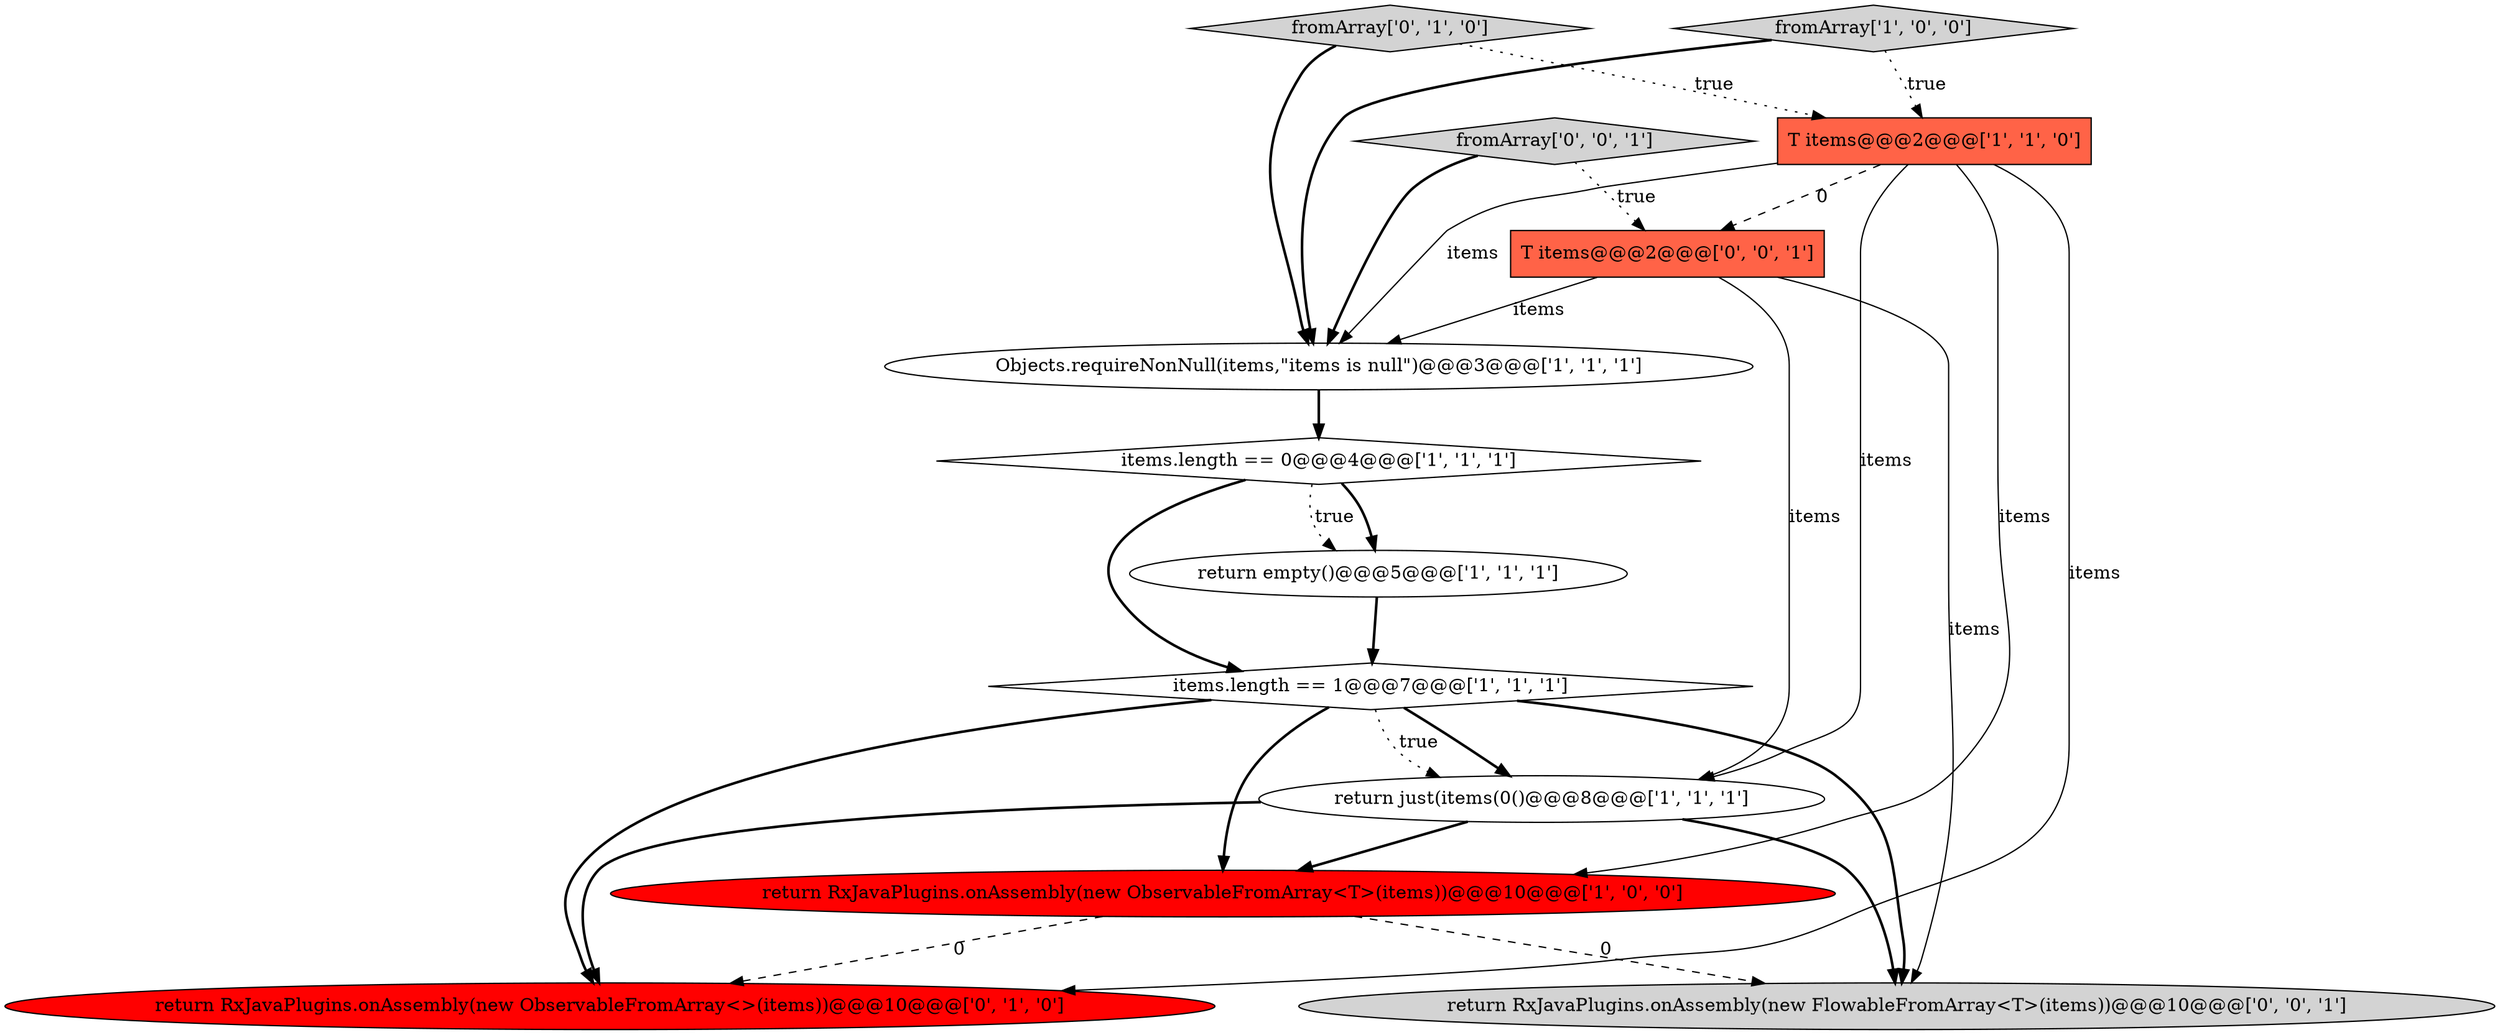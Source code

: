 digraph {
5 [style = filled, label = "Objects.requireNonNull(items,\"items is null\")@@@3@@@['1', '1', '1']", fillcolor = white, shape = ellipse image = "AAA0AAABBB1BBB"];
11 [style = filled, label = "return RxJavaPlugins.onAssembly(new FlowableFromArray<T>(items))@@@10@@@['0', '0', '1']", fillcolor = lightgray, shape = ellipse image = "AAA0AAABBB3BBB"];
10 [style = filled, label = "T items@@@2@@@['0', '0', '1']", fillcolor = tomato, shape = box image = "AAA0AAABBB3BBB"];
9 [style = filled, label = "fromArray['0', '1', '0']", fillcolor = lightgray, shape = diamond image = "AAA0AAABBB2BBB"];
1 [style = filled, label = "return RxJavaPlugins.onAssembly(new ObservableFromArray<T>(items))@@@10@@@['1', '0', '0']", fillcolor = red, shape = ellipse image = "AAA1AAABBB1BBB"];
2 [style = filled, label = "T items@@@2@@@['1', '1', '0']", fillcolor = tomato, shape = box image = "AAA0AAABBB1BBB"];
6 [style = filled, label = "items.length == 1@@@7@@@['1', '1', '1']", fillcolor = white, shape = diamond image = "AAA0AAABBB1BBB"];
8 [style = filled, label = "return RxJavaPlugins.onAssembly(new ObservableFromArray<>(items))@@@10@@@['0', '1', '0']", fillcolor = red, shape = ellipse image = "AAA1AAABBB2BBB"];
12 [style = filled, label = "fromArray['0', '0', '1']", fillcolor = lightgray, shape = diamond image = "AAA0AAABBB3BBB"];
7 [style = filled, label = "fromArray['1', '0', '0']", fillcolor = lightgray, shape = diamond image = "AAA0AAABBB1BBB"];
4 [style = filled, label = "return just(items(0()@@@8@@@['1', '1', '1']", fillcolor = white, shape = ellipse image = "AAA0AAABBB1BBB"];
3 [style = filled, label = "items.length == 0@@@4@@@['1', '1', '1']", fillcolor = white, shape = diamond image = "AAA0AAABBB1BBB"];
0 [style = filled, label = "return empty()@@@5@@@['1', '1', '1']", fillcolor = white, shape = ellipse image = "AAA0AAABBB1BBB"];
2->4 [style = solid, label="items"];
10->5 [style = solid, label="items"];
5->3 [style = bold, label=""];
7->2 [style = dotted, label="true"];
12->5 [style = bold, label=""];
2->1 [style = solid, label="items"];
0->6 [style = bold, label=""];
3->6 [style = bold, label=""];
2->5 [style = solid, label="items"];
3->0 [style = bold, label=""];
2->10 [style = dashed, label="0"];
10->4 [style = solid, label="items"];
6->4 [style = bold, label=""];
6->1 [style = bold, label=""];
7->5 [style = bold, label=""];
6->4 [style = dotted, label="true"];
12->10 [style = dotted, label="true"];
1->11 [style = dashed, label="0"];
9->2 [style = dotted, label="true"];
6->11 [style = bold, label=""];
10->11 [style = solid, label="items"];
6->8 [style = bold, label=""];
3->0 [style = dotted, label="true"];
9->5 [style = bold, label=""];
4->8 [style = bold, label=""];
1->8 [style = dashed, label="0"];
4->1 [style = bold, label=""];
4->11 [style = bold, label=""];
2->8 [style = solid, label="items"];
}
